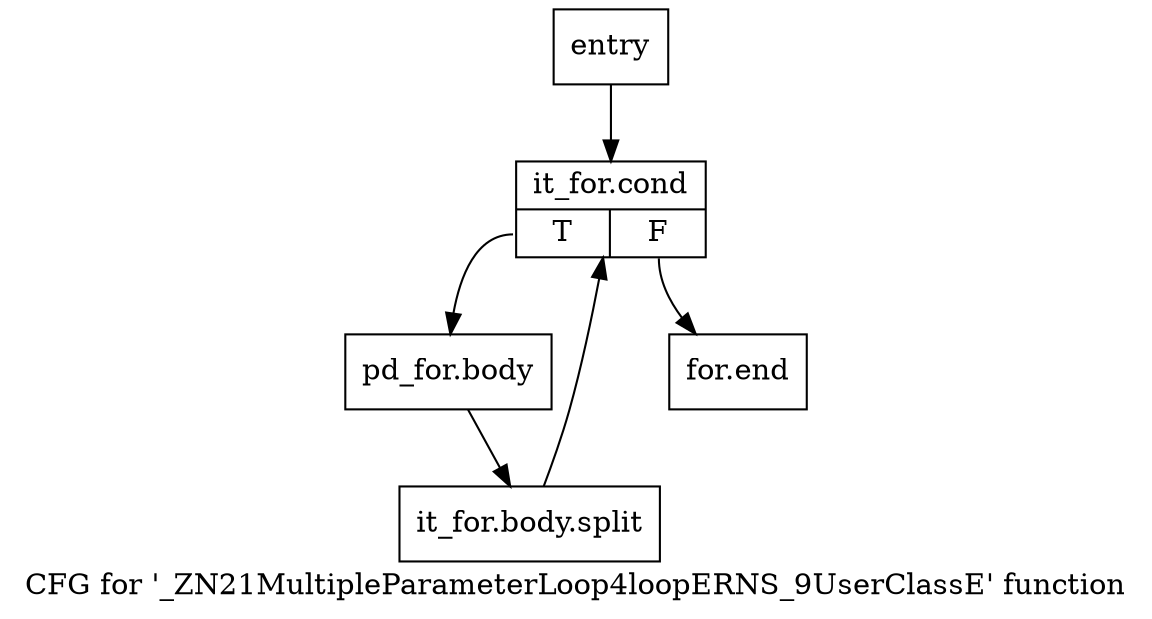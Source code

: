digraph "CFG for '_ZN21MultipleParameterLoop4loopERNS_9UserClassE' function" {
	label="CFG for '_ZN21MultipleParameterLoop4loopERNS_9UserClassE' function";

	Node0x6a41890 [shape=record,label="{entry}"];
	Node0x6a41890 -> Node0x6a418e0;
	Node0x6a418e0 [shape=record,label="{it_for.cond|{<s0>T|<s1>F}}"];
	Node0x6a418e0:s0 -> Node0x6a41930;
	Node0x6a418e0:s1 -> Node0x6a41980;
	Node0x6a41930 [shape=record,label="{pd_for.body}"];
	Node0x6a41930 -> Node0xae151a0;
	Node0xae151a0 [shape=record,label="{it_for.body.split}"];
	Node0xae151a0 -> Node0x6a418e0;
	Node0x6a41980 [shape=record,label="{for.end}"];
}
